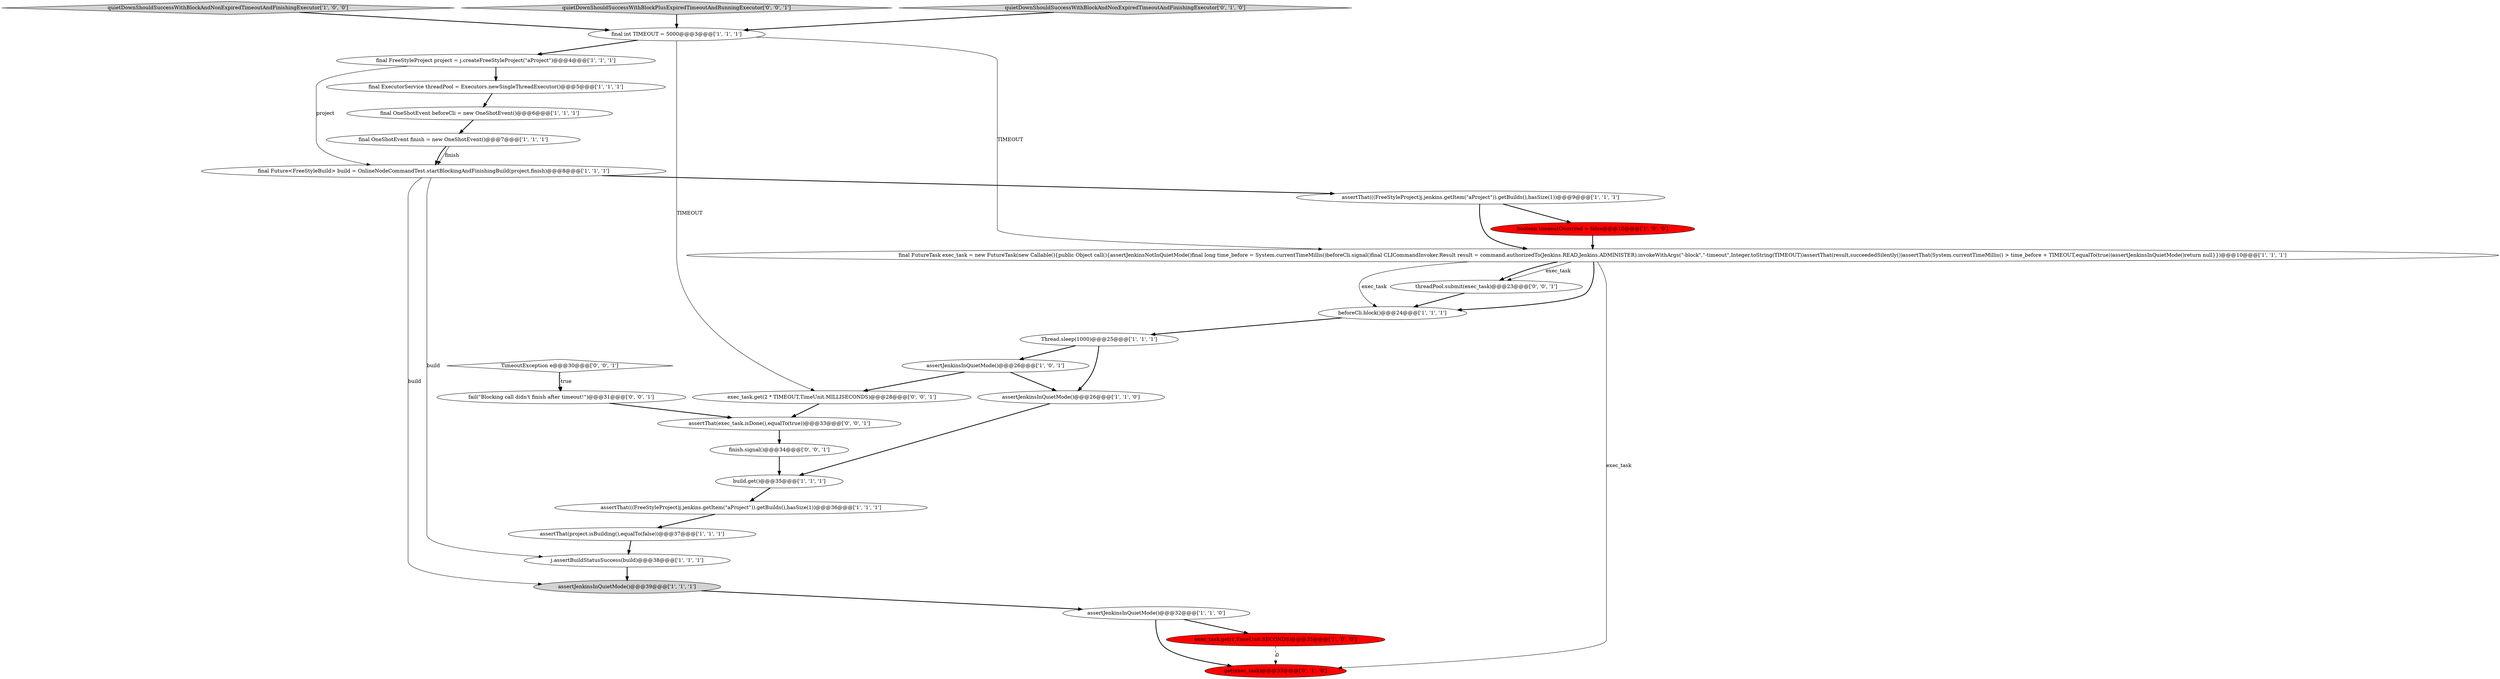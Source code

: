 digraph {
25 [style = filled, label = "TimeoutException e@@@30@@@['0', '0', '1']", fillcolor = white, shape = diamond image = "AAA0AAABBB3BBB"];
9 [style = filled, label = "j.assertBuildStatusSuccess(build)@@@38@@@['1', '1', '1']", fillcolor = white, shape = ellipse image = "AAA0AAABBB1BBB"];
6 [style = filled, label = "quietDownShouldSuccessWithBlockAndNonExpiredTimeoutAndFinishingExecutor['1', '0', '0']", fillcolor = lightgray, shape = diamond image = "AAA0AAABBB1BBB"];
11 [style = filled, label = "exec_task.get(1,TimeUnit.SECONDS)@@@35@@@['1', '0', '0']", fillcolor = red, shape = ellipse image = "AAA1AAABBB1BBB"];
3 [style = filled, label = "assertJenkinsInQuietMode()@@@39@@@['1', '1', '1']", fillcolor = lightgray, shape = ellipse image = "AAA0AAABBB1BBB"];
24 [style = filled, label = "quietDownShouldSuccessWithBlockPlusExpiredTimeoutAndRunningExecutor['0', '0', '1']", fillcolor = lightgray, shape = diamond image = "AAA0AAABBB3BBB"];
27 [style = filled, label = "assertThat(exec_task.isDone(),equalTo(true))@@@33@@@['0', '0', '1']", fillcolor = white, shape = ellipse image = "AAA0AAABBB3BBB"];
17 [style = filled, label = "Thread.sleep(1000)@@@25@@@['1', '1', '1']", fillcolor = white, shape = ellipse image = "AAA0AAABBB1BBB"];
7 [style = filled, label = "final Future<FreeStyleBuild> build = OnlineNodeCommandTest.startBlockingAndFinishingBuild(project,finish)@@@8@@@['1', '1', '1']", fillcolor = white, shape = ellipse image = "AAA0AAABBB1BBB"];
19 [style = filled, label = "build.get()@@@35@@@['1', '1', '1']", fillcolor = white, shape = ellipse image = "AAA0AAABBB1BBB"];
28 [style = filled, label = "fail(\"Blocking call didn't finish after timeout!\")@@@31@@@['0', '0', '1']", fillcolor = white, shape = ellipse image = "AAA0AAABBB3BBB"];
8 [style = filled, label = "boolean timeoutOccurred = false@@@10@@@['1', '0', '0']", fillcolor = red, shape = ellipse image = "AAA1AAABBB1BBB"];
23 [style = filled, label = "exec_task.get(2 * TIMEOUT,TimeUnit.MILLISECONDS)@@@28@@@['0', '0', '1']", fillcolor = white, shape = ellipse image = "AAA0AAABBB3BBB"];
5 [style = filled, label = "final OneShotEvent finish = new OneShotEvent()@@@7@@@['1', '1', '1']", fillcolor = white, shape = ellipse image = "AAA0AAABBB1BBB"];
20 [style = filled, label = "assertJenkinsInQuietMode()@@@26@@@['1', '0', '1']", fillcolor = white, shape = ellipse image = "AAA0AAABBB1BBB"];
29 [style = filled, label = "finish.signal()@@@34@@@['0', '0', '1']", fillcolor = white, shape = ellipse image = "AAA0AAABBB3BBB"];
12 [style = filled, label = "assertJenkinsInQuietMode()@@@32@@@['1', '1', '0']", fillcolor = white, shape = ellipse image = "AAA0AAABBB1BBB"];
21 [style = filled, label = "get(exec_task)@@@33@@@['0', '1', '0']", fillcolor = red, shape = ellipse image = "AAA1AAABBB2BBB"];
0 [style = filled, label = "assertJenkinsInQuietMode()@@@26@@@['1', '1', '0']", fillcolor = white, shape = ellipse image = "AAA0AAABBB1BBB"];
15 [style = filled, label = "assertThat(((FreeStyleProject)j.jenkins.getItem(\"aProject\")).getBuilds(),hasSize(1))@@@9@@@['1', '1', '1']", fillcolor = white, shape = ellipse image = "AAA0AAABBB1BBB"];
10 [style = filled, label = "final ExecutorService threadPool = Executors.newSingleThreadExecutor()@@@5@@@['1', '1', '1']", fillcolor = white, shape = ellipse image = "AAA0AAABBB1BBB"];
14 [style = filled, label = "final FutureTask exec_task = new FutureTask(new Callable(){public Object call(){assertJenkinsNotInQuietMode()final long time_before = System.currentTimeMillis()beforeCli.signal()final CLICommandInvoker.Result result = command.authorizedTo(Jenkins.READ,Jenkins.ADMINISTER).invokeWithArgs(\"-block\",\"-timeout\",Integer.toString(TIMEOUT))assertThat(result,succeededSilently())assertThat(System.currentTimeMillis() > time_before + TIMEOUT,equalTo(true))assertJenkinsInQuietMode()return null}})@@@10@@@['1', '1', '1']", fillcolor = white, shape = ellipse image = "AAA0AAABBB1BBB"];
26 [style = filled, label = "threadPool.submit(exec_task)@@@23@@@['0', '0', '1']", fillcolor = white, shape = ellipse image = "AAA0AAABBB3BBB"];
16 [style = filled, label = "final FreeStyleProject project = j.createFreeStyleProject(\"aProject\")@@@4@@@['1', '1', '1']", fillcolor = white, shape = ellipse image = "AAA0AAABBB1BBB"];
2 [style = filled, label = "assertThat(((FreeStyleProject)j.jenkins.getItem(\"aProject\")).getBuilds(),hasSize(1))@@@36@@@['1', '1', '1']", fillcolor = white, shape = ellipse image = "AAA0AAABBB1BBB"];
22 [style = filled, label = "quietDownShouldSuccessWithBlockAndNonExpiredTimeoutAndFinishingExecutor['0', '1', '0']", fillcolor = lightgray, shape = diamond image = "AAA0AAABBB2BBB"];
1 [style = filled, label = "final OneShotEvent beforeCli = new OneShotEvent()@@@6@@@['1', '1', '1']", fillcolor = white, shape = ellipse image = "AAA0AAABBB1BBB"];
4 [style = filled, label = "final int TIMEOUT = 5000@@@3@@@['1', '1', '1']", fillcolor = white, shape = ellipse image = "AAA0AAABBB1BBB"];
18 [style = filled, label = "assertThat(project.isBuilding(),equalTo(false))@@@37@@@['1', '1', '1']", fillcolor = white, shape = ellipse image = "AAA0AAABBB1BBB"];
13 [style = filled, label = "beforeCli.block()@@@24@@@['1', '1', '1']", fillcolor = white, shape = ellipse image = "AAA0AAABBB1BBB"];
1->5 [style = bold, label=""];
25->28 [style = bold, label=""];
15->14 [style = bold, label=""];
23->27 [style = bold, label=""];
16->10 [style = bold, label=""];
0->19 [style = bold, label=""];
12->21 [style = bold, label=""];
14->26 [style = solid, label="exec_task"];
20->0 [style = bold, label=""];
16->7 [style = solid, label="project"];
12->11 [style = bold, label=""];
14->13 [style = solid, label="exec_task"];
4->23 [style = solid, label="TIMEOUT"];
8->14 [style = bold, label=""];
2->18 [style = bold, label=""];
25->28 [style = dotted, label="true"];
19->2 [style = bold, label=""];
3->12 [style = bold, label=""];
14->21 [style = solid, label="exec_task"];
26->13 [style = bold, label=""];
22->4 [style = bold, label=""];
14->26 [style = bold, label=""];
7->9 [style = solid, label="build"];
6->4 [style = bold, label=""];
13->17 [style = bold, label=""];
24->4 [style = bold, label=""];
17->0 [style = bold, label=""];
20->23 [style = bold, label=""];
29->19 [style = bold, label=""];
4->14 [style = solid, label="TIMEOUT"];
7->3 [style = solid, label="build"];
18->9 [style = bold, label=""];
9->3 [style = bold, label=""];
5->7 [style = bold, label=""];
7->15 [style = bold, label=""];
5->7 [style = solid, label="finish"];
28->27 [style = bold, label=""];
14->13 [style = bold, label=""];
27->29 [style = bold, label=""];
10->1 [style = bold, label=""];
15->8 [style = bold, label=""];
4->16 [style = bold, label=""];
17->20 [style = bold, label=""];
11->21 [style = dashed, label="0"];
}
